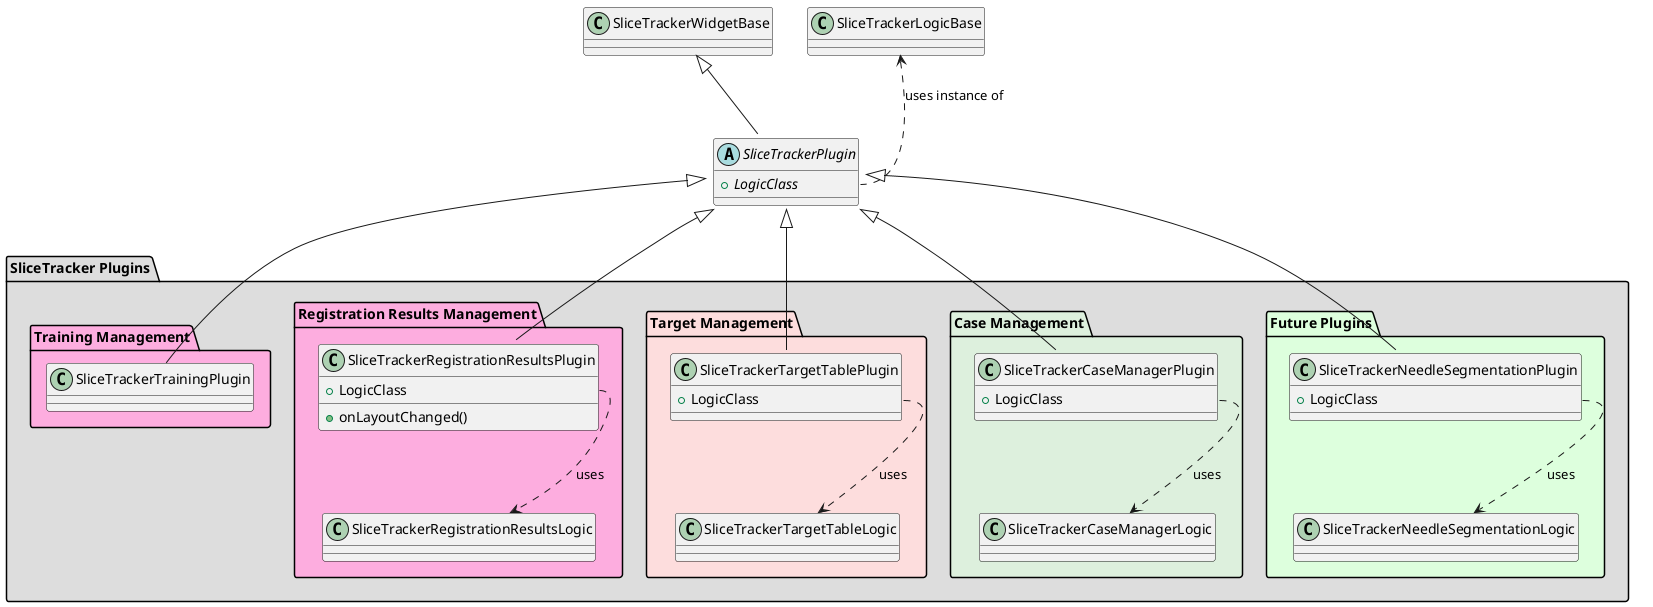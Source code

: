 @startuml

  abstract class SliceTrackerPlugin {
    + {abstract} LogicClass
  }

  class SliceTrackerLogicBase
  SliceTrackerLogicBase <.. SliceTrackerPlugin::LogicClass: uses instance of


package "SliceTracker Plugins" #DDDDDD {

  package "Training Management" #FDADDF {

    class SliceTrackerTrainingPlugin {
    }

    SliceTrackerPlugin <|-- SliceTrackerTrainingPlugin
  }

  package "Registration Results Management" #FDADDF {

    class SliceTrackerRegistrationResultsPlugin {
      + LogicClass
      + onLayoutChanged()
    }

    class SliceTrackerRegistrationResultsLogic

    SliceTrackerPlugin <|-- SliceTrackerRegistrationResultsPlugin
    SliceTrackerRegistrationResultsPlugin::LogicClass ..> SliceTrackerRegistrationResultsLogic: uses

  }

  package "Target Management" #FDDDDD {

    class SliceTrackerTargetTablePlugin {
      + LogicClass
    }

    class SliceTrackerTargetTableLogic {
    }

    SliceTrackerPlugin <|-- SliceTrackerTargetTablePlugin
    SliceTrackerTargetTablePlugin::LogicClass ..> SliceTrackerTargetTableLogic: uses

  }

  package "Case Management" #DDF0DD {

    class SliceTrackerCaseManagerPlugin {
      + LogicClass
    }

    class SliceTrackerCaseManagerLogic {
    }

    SliceTrackerPlugin <|-- SliceTrackerCaseManagerPlugin
    SliceTrackerCaseManagerPlugin::LogicClass ..> SliceTrackerCaseManagerLogic: uses
  }

  package "Future Plugins" #DDFFDD {
    class SliceTrackerNeedleSegmentationPlugin {
      + LogicClass
    }

    SliceTrackerPlugin <|-- SliceTrackerNeedleSegmentationPlugin
    SliceTrackerNeedleSegmentationPlugin::LogicClass ..> SliceTrackerNeedleSegmentationLogic: uses
  }

}

SliceTrackerWidgetBase <|-- SliceTrackerPlugin


@enduml